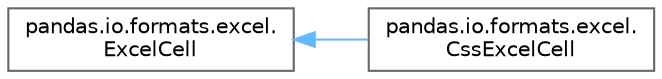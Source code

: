 digraph "Graphical Class Hierarchy"
{
 // LATEX_PDF_SIZE
  bgcolor="transparent";
  edge [fontname=Helvetica,fontsize=10,labelfontname=Helvetica,labelfontsize=10];
  node [fontname=Helvetica,fontsize=10,shape=box,height=0.2,width=0.4];
  rankdir="LR";
  Node0 [id="Node000000",label="pandas.io.formats.excel.\lExcelCell",height=0.2,width=0.4,color="grey40", fillcolor="white", style="filled",URL="$db/d86/classpandas_1_1io_1_1formats_1_1excel_1_1ExcelCell.html",tooltip=" "];
  Node0 -> Node1 [id="edge4583_Node000000_Node000001",dir="back",color="steelblue1",style="solid",tooltip=" "];
  Node1 [id="Node000001",label="pandas.io.formats.excel.\lCssExcelCell",height=0.2,width=0.4,color="grey40", fillcolor="white", style="filled",URL="$d1/d6e/classpandas_1_1io_1_1formats_1_1excel_1_1CssExcelCell.html",tooltip=" "];
}
